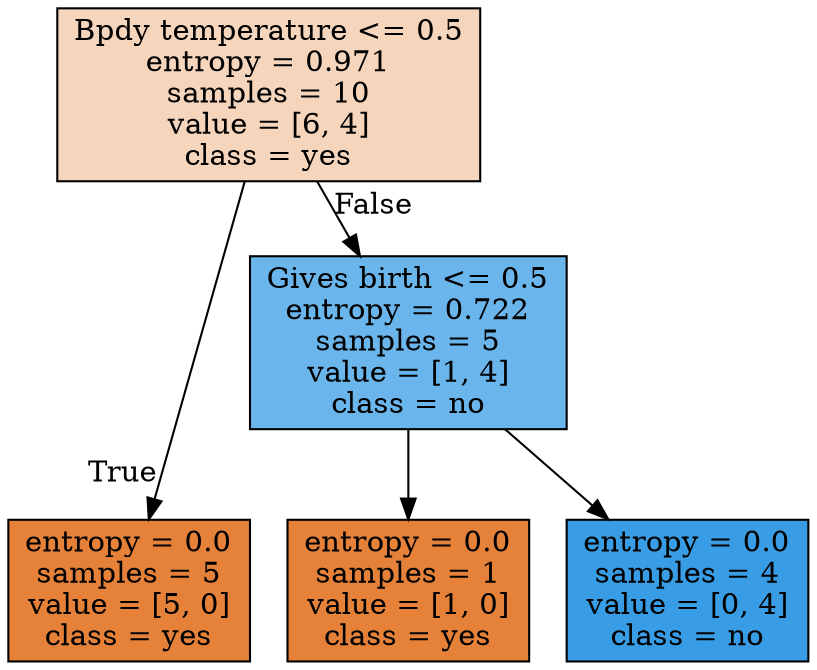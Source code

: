 digraph Tree {
node [shape=box, style="filled", color="black"] ;
graph [ranksep=equally, splines=polyline] ;
0 [label="Bpdy temperature <= 0.5\nentropy = 0.971\nsamples = 10\nvalue = [6, 4]\nclass = yes", fillcolor="#f6d5bd"] ;
1 [label="entropy = 0.0\nsamples = 5\nvalue = [5, 0]\nclass = yes", fillcolor="#e58139"] ;
0 -> 1 [labeldistance=2.5, labelangle=45, headlabel="True"] ;
2 [label="Gives birth <= 0.5\nentropy = 0.722\nsamples = 5\nvalue = [1, 4]\nclass = no", fillcolor="#6ab6ec"] ;
0 -> 2 [labeldistance=2.5, labelangle=-45, headlabel="False"] ;
3 [label="entropy = 0.0\nsamples = 1\nvalue = [1, 0]\nclass = yes", fillcolor="#e58139"] ;
2 -> 3 ;
4 [label="entropy = 0.0\nsamples = 4\nvalue = [0, 4]\nclass = no", fillcolor="#399de5"] ;
2 -> 4 ;
{rank=same ; 0} ;
{rank=same ; 2} ;
{rank=same ; 1; 3; 4} ;
}